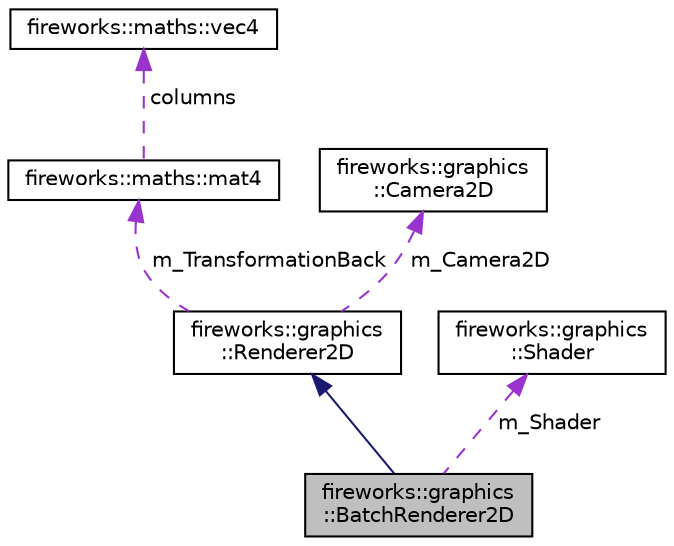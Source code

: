 digraph "fireworks::graphics::BatchRenderer2D"
{
 // LATEX_PDF_SIZE
  edge [fontname="Helvetica",fontsize="10",labelfontname="Helvetica",labelfontsize="10"];
  node [fontname="Helvetica",fontsize="10",shape=record];
  Node1 [label="fireworks::graphics\l::BatchRenderer2D",height=0.2,width=0.4,color="black", fillcolor="grey75", style="filled", fontcolor="black",tooltip="Renders the renderables in a single draw call using batching."];
  Node2 -> Node1 [dir="back",color="midnightblue",fontsize="10",style="solid",fontname="Helvetica"];
  Node2 [label="fireworks::graphics\l::Renderer2D",height=0.2,width=0.4,color="black", fillcolor="white", style="filled",URL="$classfireworks_1_1graphics_1_1_renderer2_d.html",tooltip="Forward declaration of the graphics::Renderable2D."];
  Node3 -> Node2 [dir="back",color="darkorchid3",fontsize="10",style="dashed",label=" m_TransformationBack" ,fontname="Helvetica"];
  Node3 [label="fireworks::maths::mat4",height=0.2,width=0.4,color="black", fillcolor="white", style="filled",URL="$structfireworks_1_1maths_1_1mat4.html",tooltip=" "];
  Node4 -> Node3 [dir="back",color="darkorchid3",fontsize="10",style="dashed",label=" columns" ,fontname="Helvetica"];
  Node4 [label="fireworks::maths::vec4",height=0.2,width=0.4,color="black", fillcolor="white", style="filled",URL="$structfireworks_1_1maths_1_1vec4.html",tooltip=" "];
  Node5 -> Node2 [dir="back",color="darkorchid3",fontsize="10",style="dashed",label=" m_Camera2D" ,fontname="Helvetica"];
  Node5 [label="fireworks::graphics\l::Camera2D",height=0.2,width=0.4,color="black", fillcolor="white", style="filled",URL="$classfireworks_1_1graphics_1_1_camera2_d.html",tooltip="The eye of the 2D world."];
  Node6 -> Node1 [dir="back",color="darkorchid3",fontsize="10",style="dashed",label=" m_Shader" ,fontname="Helvetica"];
  Node6 [label="fireworks::graphics\l::Shader",height=0.2,width=0.4,color="black", fillcolor="white", style="filled",URL="$classfireworks_1_1graphics_1_1_shader.html",tooltip="The class responsible for creating amazing shaders."];
}
